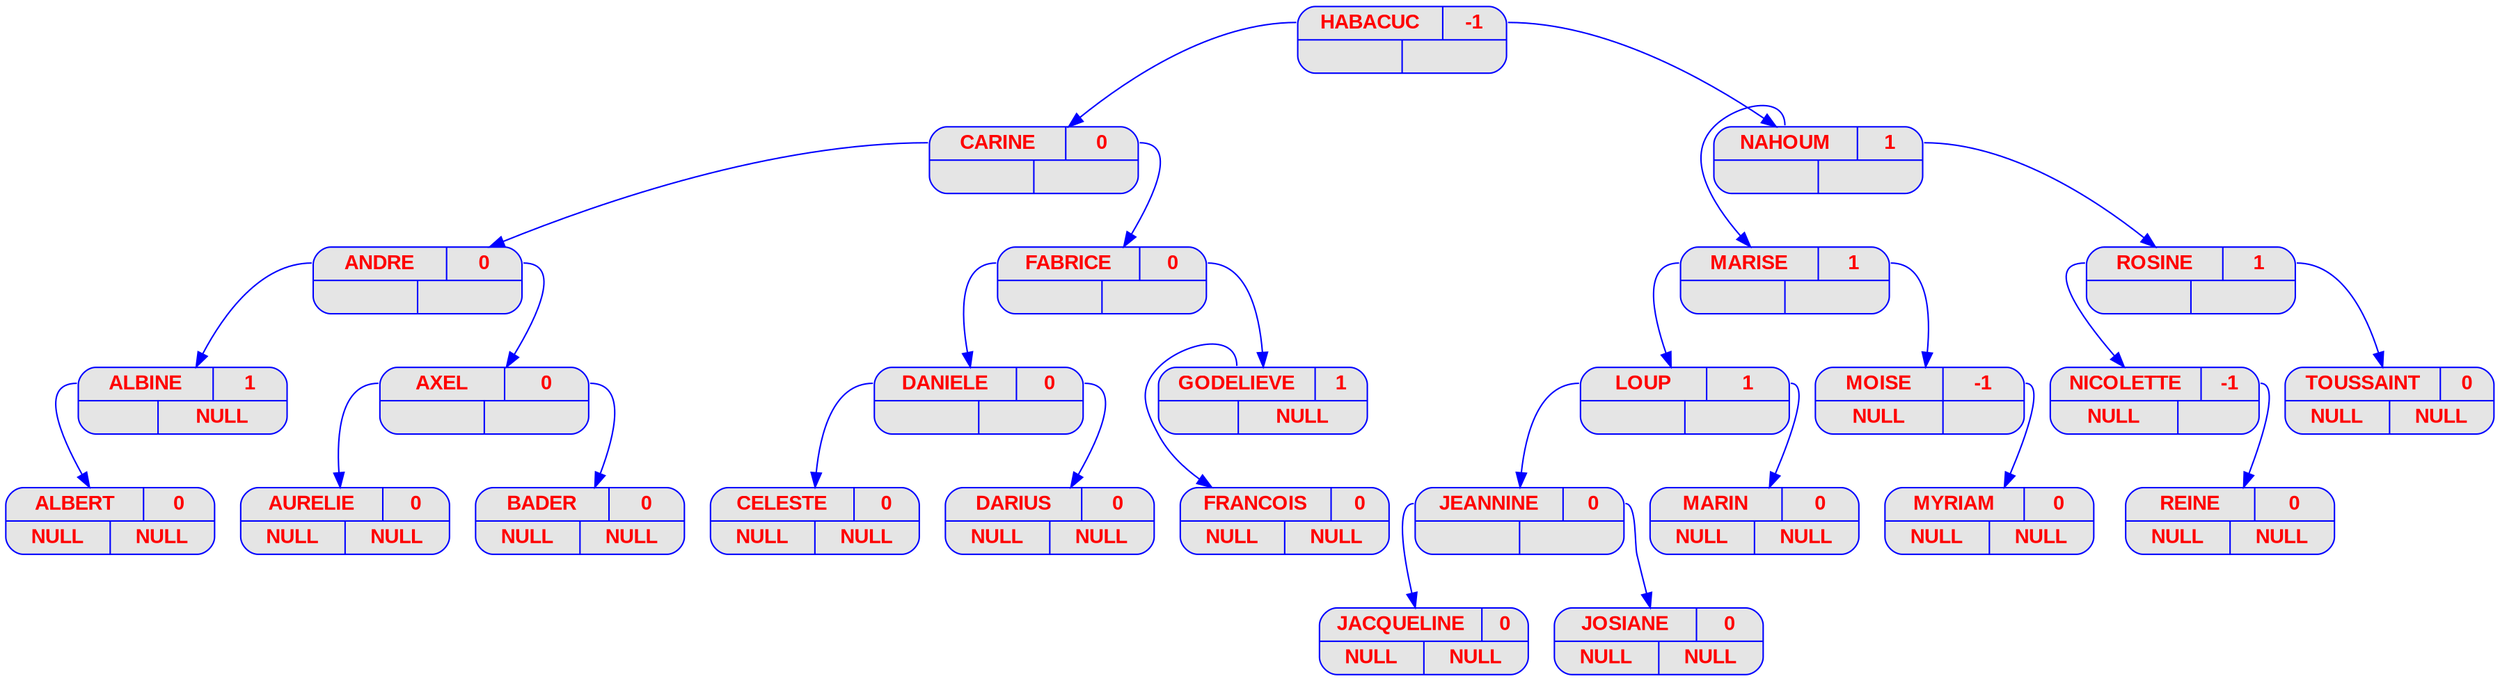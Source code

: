 digraph displayAVL {
	node [
		fontname  = "Arial bold" 
		fontsize  = "14"
		fontcolor = "red"
		style     = "rounded, filled"
		shape     = "record"
		fillcolor = "grey90"
		color     = "blue"
		width     = "2"
	]

	edge [
		color     = "blue"
	]

	HABACUC [label = "{{<g> HABACUC | <d> -1 } | { <g> | <d>}}"];
	HABACUC:g -> CARINE;
	CARINE [label = "{{<g> CARINE | <d> 0 } | { <g> | <d>}}"];
	CARINE:g -> ANDRE;
	ANDRE [label = "{{<g> ANDRE | <d> 0 } | { <g> | <d>}}"];
	ANDRE:g -> ALBINE;
	ALBINE [label = "{{<g> ALBINE | <d> 1 } | { <g> | <d>}}"];
	ALBINE [label = "{{<g> ALBINE | <d> 1 }| { <g> | <d> NULL}}"];
	ALBINE:g -> ALBERT;
	ALBERT [label = "{{<g> ALBERT | <d> 0 } | { <g> | <d>}}"];
	ALBERT [label = "{{<g> ALBERT | <d> 0 }| { <g> NULL | <d> NULL}}"];
	ANDRE:d -> AXEL;
	AXEL [label = "{{<g> AXEL | <d> 0 } | { <g> | <d>}}"];
	AXEL:g -> AURELIE;
	AURELIE [label = "{{<g> AURELIE | <d> 0 } | { <g> | <d>}}"];
	AURELIE [label = "{{<g> AURELIE | <d> 0 }| { <g> NULL | <d> NULL}}"];
	AXEL:d -> BADER;
	BADER [label = "{{<g> BADER | <d> 0 } | { <g> | <d>}}"];
	BADER [label = "{{<g> BADER | <d> 0 }| { <g> NULL | <d> NULL}}"];
	CARINE:d -> FABRICE;
	FABRICE [label = "{{<g> FABRICE | <d> 0 } | { <g> | <d>}}"];
	FABRICE:g -> DANIELE;
	DANIELE [label = "{{<g> DANIELE | <d> 0 } | { <g> | <d>}}"];
	DANIELE:g -> CELESTE;
	CELESTE [label = "{{<g> CELESTE | <d> 0 } | { <g> | <d>}}"];
	CELESTE [label = "{{<g> CELESTE | <d> 0 }| { <g> NULL | <d> NULL}}"];
	DANIELE:d -> DARIUS;
	DARIUS [label = "{{<g> DARIUS | <d> 0 } | { <g> | <d>}}"];
	DARIUS [label = "{{<g> DARIUS | <d> 0 }| { <g> NULL | <d> NULL}}"];
	FABRICE:d -> GODELIEVE;
	GODELIEVE [label = "{{<g> GODELIEVE | <d> 1 } | { <g> | <d>}}"];
	GODELIEVE [label = "{{<g> GODELIEVE | <d> 1 }| { <g> | <d> NULL}}"];
	GODELIEVE:g -> FRANCOIS;
	FRANCOIS [label = "{{<g> FRANCOIS | <d> 0 } | { <g> | <d>}}"];
	FRANCOIS [label = "{{<g> FRANCOIS | <d> 0 }| { <g> NULL | <d> NULL}}"];
	HABACUC:d -> NAHOUM;
	NAHOUM [label = "{{<g> NAHOUM | <d> 1 } | { <g> | <d>}}"];
	NAHOUM:g -> MARISE;
	MARISE [label = "{{<g> MARISE | <d> 1 } | { <g> | <d>}}"];
	MARISE:g -> LOUP;
	LOUP [label = "{{<g> LOUP | <d> 1 } | { <g> | <d>}}"];
	LOUP:g -> JEANNINE;
	JEANNINE [label = "{{<g> JEANNINE | <d> 0 } | { <g> | <d>}}"];
	JEANNINE:g -> JACQUELINE;
	JACQUELINE [label = "{{<g> JACQUELINE | <d> 0 } | { <g> | <d>}}"];
	JACQUELINE [label = "{{<g> JACQUELINE | <d> 0 }| { <g> NULL | <d> NULL}}"];
	JEANNINE:d -> JOSIANE;
	JOSIANE [label = "{{<g> JOSIANE | <d> 0 } | { <g> | <d>}}"];
	JOSIANE [label = "{{<g> JOSIANE | <d> 0 }| { <g> NULL | <d> NULL}}"];
	LOUP:d -> MARIN;
	MARIN [label = "{{<g> MARIN | <d> 0 } | { <g> | <d>}}"];
	MARIN [label = "{{<g> MARIN | <d> 0 }| { <g> NULL | <d> NULL}}"];
	MARISE:d -> MOISE;
	MOISE [label = "{{<g> MOISE | <d> -1 } | { <g> | <d>}}"];
	MOISE [label = "{{<g> MOISE | <d> -1 }| { <g> NULL | <d> }}"];
	MOISE:d -> MYRIAM;
	MYRIAM [label = "{{<g> MYRIAM | <d> 0 } | { <g> | <d>}}"];
	MYRIAM [label = "{{<g> MYRIAM | <d> 0 }| { <g> NULL | <d> NULL}}"];
	NAHOUM:d -> ROSINE;
	ROSINE [label = "{{<g> ROSINE | <d> 1 } | { <g> | <d>}}"];
	ROSINE:g -> NICOLETTE;
	NICOLETTE [label = "{{<g> NICOLETTE | <d> -1 } | { <g> | <d>}}"];
	NICOLETTE [label = "{{<g> NICOLETTE | <d> -1 }| { <g> NULL | <d> }}"];
	NICOLETTE:d -> REINE;
	REINE [label = "{{<g> REINE | <d> 0 } | { <g> | <d>}}"];
	REINE [label = "{{<g> REINE | <d> 0 }| { <g> NULL | <d> NULL}}"];
	ROSINE:d -> TOUSSAINT;
	TOUSSAINT [label = "{{<g> TOUSSAINT | <d> 0 } | { <g> | <d>}}"];
	TOUSSAINT [label = "{{<g> TOUSSAINT | <d> 0 }| { <g> NULL | <d> NULL}}"];
}
